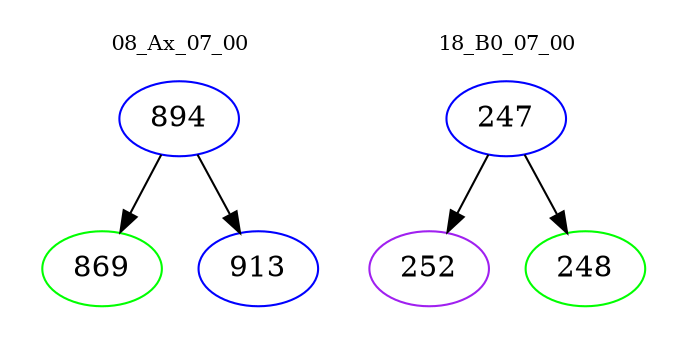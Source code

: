 digraph{
subgraph cluster_0 {
color = white
label = "08_Ax_07_00";
fontsize=10;
T0_894 [label="894", color="blue"]
T0_894 -> T0_869 [color="black"]
T0_869 [label="869", color="green"]
T0_894 -> T0_913 [color="black"]
T0_913 [label="913", color="blue"]
}
subgraph cluster_1 {
color = white
label = "18_B0_07_00";
fontsize=10;
T1_247 [label="247", color="blue"]
T1_247 -> T1_252 [color="black"]
T1_252 [label="252", color="purple"]
T1_247 -> T1_248 [color="black"]
T1_248 [label="248", color="green"]
}
}
